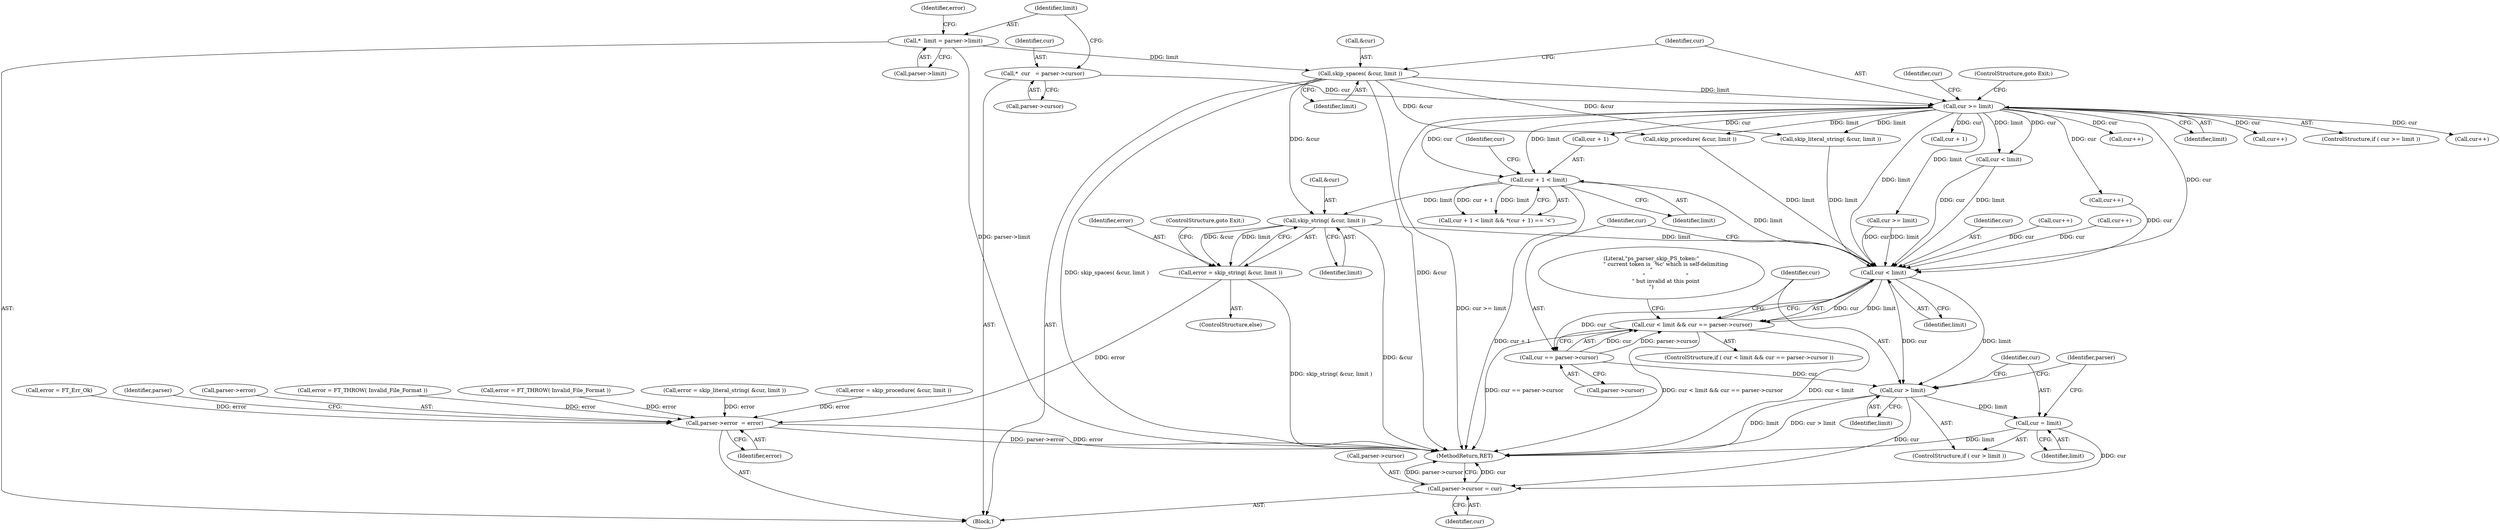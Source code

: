 digraph "0_savannah_db5a4a9ae7b0048f033361744421da8569642f73@pointer" {
"1000209" [label="(Call,skip_string( &cur, limit ))"];
"1000133" [label="(Call,skip_spaces( &cur, limit ))"];
"1000124" [label="(Call,*  limit = parser->limit)"];
"1000190" [label="(Call,cur + 1 < limit)"];
"1000138" [label="(Call,cur >= limit)"];
"1000118" [label="(Call,*  cur   = parser->cursor)"];
"1000207" [label="(Call,error = skip_string( &cur, limit ))"];
"1000289" [label="(Call,parser->error  = error)"];
"1000264" [label="(Call,cur < limit)"];
"1000263" [label="(Call,cur < limit && cur == parser->cursor)"];
"1000267" [label="(Call,cur == parser->cursor)"];
"1000283" [label="(Call,cur > limit)"];
"1000286" [label="(Call,cur = limit)"];
"1000294" [label="(Call,parser->cursor = cur)"];
"1000268" [label="(Identifier,cur)"];
"1000119" [label="(Identifier,cur)"];
"1000224" [label="(Call,cur >= limit)"];
"1000198" [label="(Identifier,cur)"];
"1000263" [label="(Call,cur < limit && cur == parser->cursor)"];
"1000138" [label="(Call,cur >= limit)"];
"1000197" [label="(Call,cur + 1)"];
"1000269" [label="(Call,parser->cursor)"];
"1000288" [label="(Identifier,limit)"];
"1000295" [label="(Call,parser->cursor)"];
"1000116" [label="(Block,)"];
"1000146" [label="(Identifier,cur)"];
"1000191" [label="(Call,cur + 1)"];
"1000265" [label="(Identifier,cur)"];
"1000175" [label="(Call,error = skip_literal_string( &cur, limit ))"];
"1000250" [label="(Call,cur < limit)"];
"1000162" [label="(Call,error = skip_procedure( &cur, limit ))"];
"1000294" [label="(Call,parser->cursor = cur)"];
"1000213" [label="(ControlStructure,goto Exit;)"];
"1000177" [label="(Call,skip_literal_string( &cur, limit ))"];
"1000194" [label="(Identifier,limit)"];
"1000130" [label="(Call,error = FT_Err_Ok)"];
"1000266" [label="(Identifier,limit)"];
"1000204" [label="(Call,cur++)"];
"1000189" [label="(Call,cur + 1 < limit && *(cur + 1) == '<')"];
"1000247" [label="(Call,cur++)"];
"1000286" [label="(Call,cur = limit)"];
"1000209" [label="(Call,skip_string( &cur, limit ))"];
"1000136" [label="(Identifier,limit)"];
"1000125" [label="(Identifier,limit)"];
"1000296" [label="(Identifier,parser)"];
"1000291" [label="(Identifier,parser)"];
"1000140" [label="(Identifier,limit)"];
"1000275" [label="(Literal,\"ps_parser_skip_PS_token:\"\n                 \" current token is `%c' which is self-delimiting\n\"\n                 \"                        \"\n                 \" but invalid at this point\n\")"];
"1000283" [label="(Call,cur > limit)"];
"1000264" [label="(Call,cur < limit)"];
"1000299" [label="(MethodReturn,RET)"];
"1000290" [label="(Call,parser->error)"];
"1000134" [label="(Call,&cur)"];
"1000206" [label="(ControlStructure,else)"];
"1000131" [label="(Identifier,error)"];
"1000262" [label="(ControlStructure,if ( cur < limit && cur == parser->cursor ))"];
"1000210" [label="(Call,&cur)"];
"1000239" [label="(Call,cur++)"];
"1000282" [label="(ControlStructure,if ( cur > limit ))"];
"1000133" [label="(Call,skip_spaces( &cur, limit ))"];
"1000278" [label="(Call,error = FT_THROW( Invalid_File_Format ))"];
"1000164" [label="(Call,skip_procedure( &cur, limit ))"];
"1000289" [label="(Call,parser->error  = error)"];
"1000190" [label="(Call,cur + 1 < limit)"];
"1000141" [label="(ControlStructure,goto Exit;)"];
"1000208" [label="(Identifier,error)"];
"1000284" [label="(Identifier,cur)"];
"1000220" [label="(Call,cur++)"];
"1000153" [label="(Call,cur++)"];
"1000287" [label="(Identifier,cur)"];
"1000126" [label="(Call,parser->limit)"];
"1000212" [label="(Identifier,limit)"];
"1000285" [label="(Identifier,limit)"];
"1000139" [label="(Identifier,cur)"];
"1000120" [label="(Call,parser->cursor)"];
"1000207" [label="(Call,error = skip_string( &cur, limit ))"];
"1000118" [label="(Call,*  cur   = parser->cursor)"];
"1000267" [label="(Call,cur == parser->cursor)"];
"1000137" [label="(ControlStructure,if ( cur >= limit ))"];
"1000298" [label="(Identifier,cur)"];
"1000293" [label="(Identifier,error)"];
"1000234" [label="(Call,error = FT_THROW( Invalid_File_Format ))"];
"1000124" [label="(Call,*  limit = parser->limit)"];
"1000202" [label="(Call,cur++)"];
"1000209" -> "1000207"  [label="AST: "];
"1000209" -> "1000212"  [label="CFG: "];
"1000210" -> "1000209"  [label="AST: "];
"1000212" -> "1000209"  [label="AST: "];
"1000207" -> "1000209"  [label="CFG: "];
"1000209" -> "1000299"  [label="DDG: &cur"];
"1000209" -> "1000207"  [label="DDG: &cur"];
"1000209" -> "1000207"  [label="DDG: limit"];
"1000133" -> "1000209"  [label="DDG: &cur"];
"1000190" -> "1000209"  [label="DDG: limit"];
"1000209" -> "1000264"  [label="DDG: limit"];
"1000133" -> "1000116"  [label="AST: "];
"1000133" -> "1000136"  [label="CFG: "];
"1000134" -> "1000133"  [label="AST: "];
"1000136" -> "1000133"  [label="AST: "];
"1000139" -> "1000133"  [label="CFG: "];
"1000133" -> "1000299"  [label="DDG: skip_spaces( &cur, limit )"];
"1000133" -> "1000299"  [label="DDG: &cur"];
"1000124" -> "1000133"  [label="DDG: limit"];
"1000133" -> "1000138"  [label="DDG: limit"];
"1000133" -> "1000164"  [label="DDG: &cur"];
"1000133" -> "1000177"  [label="DDG: &cur"];
"1000124" -> "1000116"  [label="AST: "];
"1000124" -> "1000126"  [label="CFG: "];
"1000125" -> "1000124"  [label="AST: "];
"1000126" -> "1000124"  [label="AST: "];
"1000131" -> "1000124"  [label="CFG: "];
"1000124" -> "1000299"  [label="DDG: parser->limit"];
"1000190" -> "1000189"  [label="AST: "];
"1000190" -> "1000194"  [label="CFG: "];
"1000191" -> "1000190"  [label="AST: "];
"1000194" -> "1000190"  [label="AST: "];
"1000198" -> "1000190"  [label="CFG: "];
"1000189" -> "1000190"  [label="CFG: "];
"1000190" -> "1000299"  [label="DDG: cur + 1"];
"1000190" -> "1000189"  [label="DDG: cur + 1"];
"1000190" -> "1000189"  [label="DDG: limit"];
"1000138" -> "1000190"  [label="DDG: cur"];
"1000138" -> "1000190"  [label="DDG: limit"];
"1000190" -> "1000264"  [label="DDG: limit"];
"1000138" -> "1000137"  [label="AST: "];
"1000138" -> "1000140"  [label="CFG: "];
"1000139" -> "1000138"  [label="AST: "];
"1000140" -> "1000138"  [label="AST: "];
"1000141" -> "1000138"  [label="CFG: "];
"1000146" -> "1000138"  [label="CFG: "];
"1000138" -> "1000299"  [label="DDG: cur >= limit"];
"1000118" -> "1000138"  [label="DDG: cur"];
"1000138" -> "1000153"  [label="DDG: cur"];
"1000138" -> "1000164"  [label="DDG: limit"];
"1000138" -> "1000177"  [label="DDG: limit"];
"1000138" -> "1000191"  [label="DDG: cur"];
"1000138" -> "1000197"  [label="DDG: cur"];
"1000138" -> "1000202"  [label="DDG: cur"];
"1000138" -> "1000220"  [label="DDG: cur"];
"1000138" -> "1000224"  [label="DDG: limit"];
"1000138" -> "1000247"  [label="DDG: cur"];
"1000138" -> "1000250"  [label="DDG: cur"];
"1000138" -> "1000250"  [label="DDG: limit"];
"1000138" -> "1000264"  [label="DDG: cur"];
"1000138" -> "1000264"  [label="DDG: limit"];
"1000118" -> "1000116"  [label="AST: "];
"1000118" -> "1000120"  [label="CFG: "];
"1000119" -> "1000118"  [label="AST: "];
"1000120" -> "1000118"  [label="AST: "];
"1000125" -> "1000118"  [label="CFG: "];
"1000207" -> "1000206"  [label="AST: "];
"1000208" -> "1000207"  [label="AST: "];
"1000213" -> "1000207"  [label="CFG: "];
"1000207" -> "1000299"  [label="DDG: skip_string( &cur, limit )"];
"1000207" -> "1000289"  [label="DDG: error"];
"1000289" -> "1000116"  [label="AST: "];
"1000289" -> "1000293"  [label="CFG: "];
"1000290" -> "1000289"  [label="AST: "];
"1000293" -> "1000289"  [label="AST: "];
"1000296" -> "1000289"  [label="CFG: "];
"1000289" -> "1000299"  [label="DDG: parser->error"];
"1000289" -> "1000299"  [label="DDG: error"];
"1000234" -> "1000289"  [label="DDG: error"];
"1000162" -> "1000289"  [label="DDG: error"];
"1000278" -> "1000289"  [label="DDG: error"];
"1000130" -> "1000289"  [label="DDG: error"];
"1000175" -> "1000289"  [label="DDG: error"];
"1000264" -> "1000263"  [label="AST: "];
"1000264" -> "1000266"  [label="CFG: "];
"1000265" -> "1000264"  [label="AST: "];
"1000266" -> "1000264"  [label="AST: "];
"1000268" -> "1000264"  [label="CFG: "];
"1000263" -> "1000264"  [label="CFG: "];
"1000264" -> "1000263"  [label="DDG: cur"];
"1000264" -> "1000263"  [label="DDG: limit"];
"1000224" -> "1000264"  [label="DDG: cur"];
"1000224" -> "1000264"  [label="DDG: limit"];
"1000250" -> "1000264"  [label="DDG: cur"];
"1000250" -> "1000264"  [label="DDG: limit"];
"1000239" -> "1000264"  [label="DDG: cur"];
"1000153" -> "1000264"  [label="DDG: cur"];
"1000204" -> "1000264"  [label="DDG: cur"];
"1000177" -> "1000264"  [label="DDG: limit"];
"1000164" -> "1000264"  [label="DDG: limit"];
"1000264" -> "1000267"  [label="DDG: cur"];
"1000264" -> "1000283"  [label="DDG: cur"];
"1000264" -> "1000283"  [label="DDG: limit"];
"1000263" -> "1000262"  [label="AST: "];
"1000263" -> "1000267"  [label="CFG: "];
"1000267" -> "1000263"  [label="AST: "];
"1000275" -> "1000263"  [label="CFG: "];
"1000284" -> "1000263"  [label="CFG: "];
"1000263" -> "1000299"  [label="DDG: cur == parser->cursor"];
"1000263" -> "1000299"  [label="DDG: cur < limit"];
"1000263" -> "1000299"  [label="DDG: cur < limit && cur == parser->cursor"];
"1000267" -> "1000263"  [label="DDG: cur"];
"1000267" -> "1000263"  [label="DDG: parser->cursor"];
"1000267" -> "1000269"  [label="CFG: "];
"1000268" -> "1000267"  [label="AST: "];
"1000269" -> "1000267"  [label="AST: "];
"1000267" -> "1000283"  [label="DDG: cur"];
"1000283" -> "1000282"  [label="AST: "];
"1000283" -> "1000285"  [label="CFG: "];
"1000284" -> "1000283"  [label="AST: "];
"1000285" -> "1000283"  [label="AST: "];
"1000287" -> "1000283"  [label="CFG: "];
"1000291" -> "1000283"  [label="CFG: "];
"1000283" -> "1000299"  [label="DDG: limit"];
"1000283" -> "1000299"  [label="DDG: cur > limit"];
"1000283" -> "1000286"  [label="DDG: limit"];
"1000283" -> "1000294"  [label="DDG: cur"];
"1000286" -> "1000282"  [label="AST: "];
"1000286" -> "1000288"  [label="CFG: "];
"1000287" -> "1000286"  [label="AST: "];
"1000288" -> "1000286"  [label="AST: "];
"1000291" -> "1000286"  [label="CFG: "];
"1000286" -> "1000299"  [label="DDG: limit"];
"1000286" -> "1000294"  [label="DDG: cur"];
"1000294" -> "1000116"  [label="AST: "];
"1000294" -> "1000298"  [label="CFG: "];
"1000295" -> "1000294"  [label="AST: "];
"1000298" -> "1000294"  [label="AST: "];
"1000299" -> "1000294"  [label="CFG: "];
"1000294" -> "1000299"  [label="DDG: cur"];
"1000294" -> "1000299"  [label="DDG: parser->cursor"];
}
